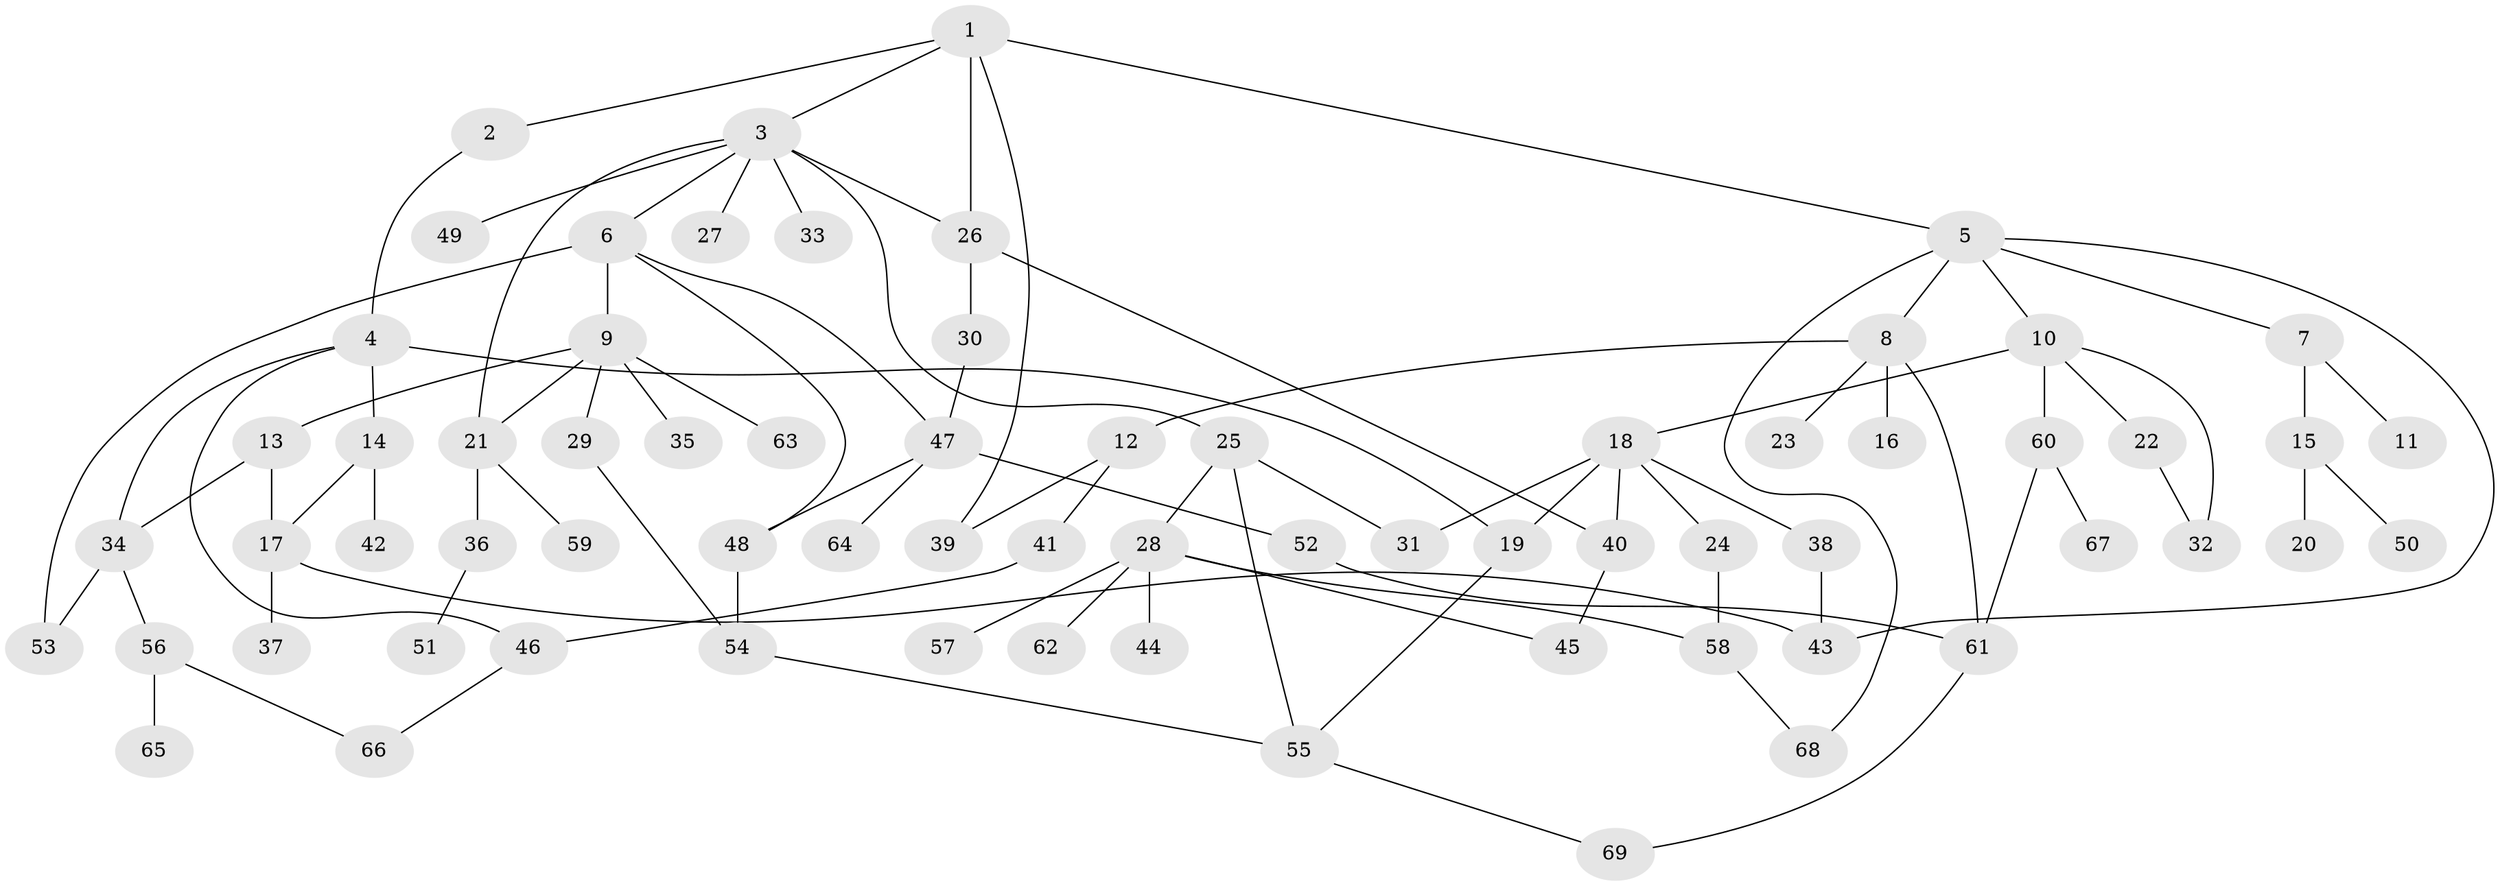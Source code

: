 // coarse degree distribution, {6: 0.06521739130434782, 2: 0.1956521739130435, 7: 0.06521739130434782, 5: 0.06521739130434782, 4: 0.10869565217391304, 1: 0.32608695652173914, 3: 0.15217391304347827, 8: 0.021739130434782608}
// Generated by graph-tools (version 1.1) at 2025/41/03/06/25 10:41:29]
// undirected, 69 vertices, 93 edges
graph export_dot {
graph [start="1"]
  node [color=gray90,style=filled];
  1;
  2;
  3;
  4;
  5;
  6;
  7;
  8;
  9;
  10;
  11;
  12;
  13;
  14;
  15;
  16;
  17;
  18;
  19;
  20;
  21;
  22;
  23;
  24;
  25;
  26;
  27;
  28;
  29;
  30;
  31;
  32;
  33;
  34;
  35;
  36;
  37;
  38;
  39;
  40;
  41;
  42;
  43;
  44;
  45;
  46;
  47;
  48;
  49;
  50;
  51;
  52;
  53;
  54;
  55;
  56;
  57;
  58;
  59;
  60;
  61;
  62;
  63;
  64;
  65;
  66;
  67;
  68;
  69;
  1 -- 2;
  1 -- 3;
  1 -- 5;
  1 -- 26;
  1 -- 39;
  2 -- 4;
  3 -- 6;
  3 -- 25;
  3 -- 27;
  3 -- 33;
  3 -- 49;
  3 -- 21;
  3 -- 26;
  4 -- 14;
  4 -- 46;
  4 -- 19;
  4 -- 34;
  5 -- 7;
  5 -- 8;
  5 -- 10;
  5 -- 68;
  5 -- 43;
  6 -- 9;
  6 -- 48;
  6 -- 47;
  6 -- 53;
  7 -- 11;
  7 -- 15;
  8 -- 12;
  8 -- 16;
  8 -- 23;
  8 -- 61;
  9 -- 13;
  9 -- 21;
  9 -- 29;
  9 -- 35;
  9 -- 63;
  10 -- 18;
  10 -- 22;
  10 -- 60;
  10 -- 32;
  12 -- 41;
  12 -- 39;
  13 -- 34;
  13 -- 17;
  14 -- 17;
  14 -- 42;
  15 -- 20;
  15 -- 50;
  17 -- 37;
  17 -- 43;
  18 -- 19;
  18 -- 24;
  18 -- 38;
  18 -- 40;
  18 -- 31;
  19 -- 55;
  21 -- 36;
  21 -- 59;
  22 -- 32;
  24 -- 58;
  25 -- 28;
  25 -- 31;
  25 -- 55;
  26 -- 30;
  26 -- 40;
  28 -- 44;
  28 -- 45;
  28 -- 57;
  28 -- 62;
  28 -- 58;
  29 -- 54;
  30 -- 47;
  34 -- 53;
  34 -- 56;
  36 -- 51;
  38 -- 43;
  40 -- 45;
  41 -- 46;
  46 -- 66;
  47 -- 52;
  47 -- 64;
  47 -- 48;
  48 -- 54;
  52 -- 61;
  54 -- 55;
  55 -- 69;
  56 -- 65;
  56 -- 66;
  58 -- 68;
  60 -- 67;
  60 -- 61;
  61 -- 69;
}
